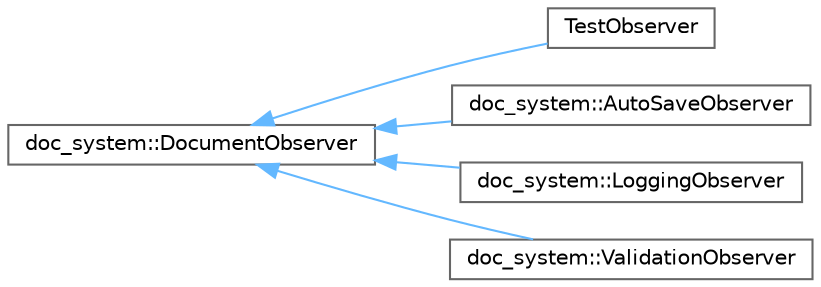 digraph "Graphical Class Hierarchy"
{
 // INTERACTIVE_SVG=YES
 // LATEX_PDF_SIZE
  bgcolor="transparent";
  edge [fontname=Helvetica,fontsize=10,labelfontname=Helvetica,labelfontsize=10];
  node [fontname=Helvetica,fontsize=10,shape=box,height=0.2,width=0.4];
  rankdir="LR";
  Node0 [id="Node000000",label="doc_system::DocumentObserver",height=0.2,width=0.4,color="grey40", fillcolor="white", style="filled",URL="$classdoc__system_1_1_document_observer.html",tooltip=" "];
  Node0 -> Node1 [id="edge11_Node000000_Node000001",dir="back",color="steelblue1",style="solid",tooltip=" "];
  Node1 [id="Node000001",label="TestObserver",height=0.2,width=0.4,color="grey40", fillcolor="white", style="filled",URL="$class_test_observer.html",tooltip=" "];
  Node0 -> Node2 [id="edge12_Node000000_Node000002",dir="back",color="steelblue1",style="solid",tooltip=" "];
  Node2 [id="Node000002",label="doc_system::AutoSaveObserver",height=0.2,width=0.4,color="grey40", fillcolor="white", style="filled",URL="$classdoc__system_1_1_auto_save_observer.html",tooltip=" "];
  Node0 -> Node3 [id="edge13_Node000000_Node000003",dir="back",color="steelblue1",style="solid",tooltip=" "];
  Node3 [id="Node000003",label="doc_system::LoggingObserver",height=0.2,width=0.4,color="grey40", fillcolor="white", style="filled",URL="$classdoc__system_1_1_logging_observer.html",tooltip=" "];
  Node0 -> Node4 [id="edge14_Node000000_Node000004",dir="back",color="steelblue1",style="solid",tooltip=" "];
  Node4 [id="Node000004",label="doc_system::ValidationObserver",height=0.2,width=0.4,color="grey40", fillcolor="white", style="filled",URL="$classdoc__system_1_1_validation_observer.html",tooltip=" "];
}
